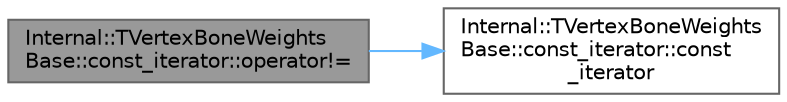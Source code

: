 digraph "Internal::TVertexBoneWeightsBase::const_iterator::operator!="
{
 // INTERACTIVE_SVG=YES
 // LATEX_PDF_SIZE
  bgcolor="transparent";
  edge [fontname=Helvetica,fontsize=10,labelfontname=Helvetica,labelfontsize=10];
  node [fontname=Helvetica,fontsize=10,shape=box,height=0.2,width=0.4];
  rankdir="LR";
  Node1 [id="Node000001",label="Internal::TVertexBoneWeights\lBase::const_iterator::operator!=",height=0.2,width=0.4,color="gray40", fillcolor="grey60", style="filled", fontcolor="black",tooltip=" "];
  Node1 -> Node2 [id="edge1_Node000001_Node000002",color="steelblue1",style="solid",tooltip=" "];
  Node2 [id="Node000002",label="Internal::TVertexBoneWeights\lBase::const_iterator::const\l_iterator",height=0.2,width=0.4,color="grey40", fillcolor="white", style="filled",URL="$d3/daa/classInternal_1_1TVertexBoneWeightsBase_1_1const__iterator.html#aeb2b1421cd0595dc7511cb34a98f2e62",tooltip=" "];
}
